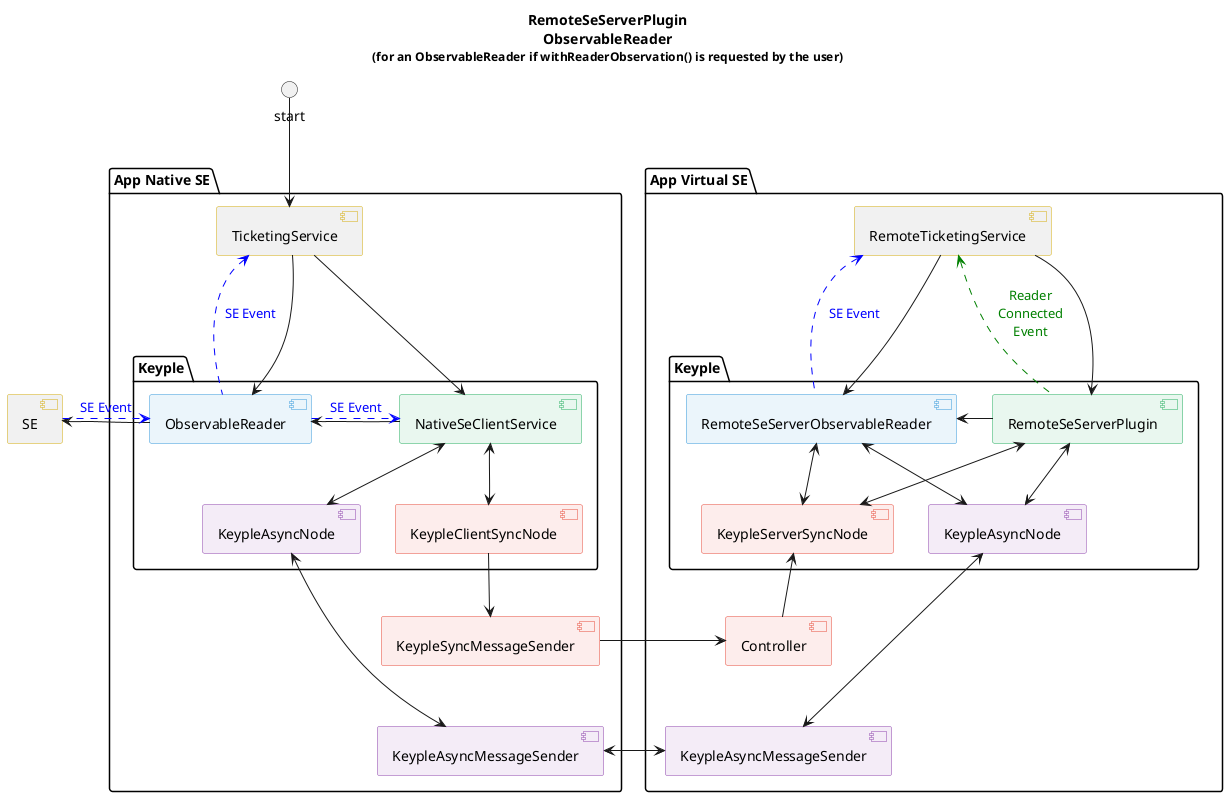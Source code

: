 @startuml
title
    RemoteSeServerPlugin
    ObservableReader
    <font size=12>(for an ObservableReader if withReaderObservation() is requested by the user)
end title

' == THEME ==

'Couleurs issues de : https://htmlcolorcodes.com/fr/tableau-de-couleur/tableau-de-couleur-design-plat/
skinparam Shadowing false
skinparam component {
    BorderColor #D4AC0D
    ' Red
    BackgroundColor<<red>> #FDEDEC
    BorderColor<<red>> #E74C3C
    ' Purple
    BackgroundColor<<purple>> #F4ECF7
    BorderColor<<purple>> #8E44AD
    ' blue
    BackgroundColor<<blue>> #EBF5FB
    BorderColor<<blue>> #3498DB
    ' Green
    BackgroundColor<<green>> #E9F7EF
    BorderColor<<green>> #27AE60
    ' Grey
    BackgroundColor<<grey>> #EAECEE
    BorderColor<<grey>> #2C3E50
}
hide <<red>> stereotype
hide <<purple>> stereotype
hide <<blue>> stereotype
hide <<green>> stereotype
hide <<grey>> stereotype

' == CONTENT ==

[SE]
package "App Native SE" {
    [TicketingService] as slave
    package "Keyple" as nativeKeyple {
        [ObservableReader] <<blue>>
        [NativeSeClientService] <<green>>
        [KeypleClientSyncNode] <<red>>
        [KeypleAsyncNode] as nativeAsyncNode <<purple>>
    }
    [KeypleSyncMessageSender] <<red>>
    [KeypleAsyncMessageSender] as nativeAsyncSender <<purple>>
}
package "App Virtual SE" {
    [RemoteTicketingService] as master
    package "Keyple" as virtualKeyple {
        [RemoteSeServerObservableReader] <<blue>>
        [RemoteSeServerPlugin] <<green>>
        [KeypleServerSyncNode] <<red>>
        [KeypleAsyncNode] as virtualAsyncNode <<purple>>
    }
    [Controller] <<red>>
    [KeypleAsyncMessageSender] as virtualAsyncSender <<purple>>
}

'utilisation
slave <-up- start
[ObservableReader] -left-> [SE]
[SE] .right.> [ObservableReader] #Blue : <color:blue>SE Event
slave --> [ObservableReader]
[ObservableReader] .up.> slave #Blue : <color:blue>SE Event
slave --> [NativeSeClientService]
[NativeSeClientService] -left-> [ObservableReader]
[ObservableReader] .right.> [NativeSeClientService] #Blue : <color:blue>SE Event
[NativeSeClientService] <--> [KeypleClientSyncNode]
[NativeSeClientService] <--> nativeAsyncNode
[KeypleClientSyncNode] --> [KeypleSyncMessageSender]
nativeAsyncNode <--> nativeAsyncSender

master --> [RemoteSeServerObservableReader]
[RemoteSeServerObservableReader] .up.> master #Blue : <color:blue>SE Event
master --> [RemoteSeServerPlugin]
[RemoteSeServerPlugin] .up.> master #Green : <color:green>Reader\n<color:green>Connected\n<color:green>Event
[RemoteSeServerPlugin] -> [RemoteSeServerObservableReader]
[RemoteSeServerPlugin] <--> [KeypleServerSyncNode]
[RemoteSeServerPlugin] <--> virtualAsyncNode
[RemoteSeServerObservableReader] <--> virtualAsyncNode
[RemoteSeServerObservableReader] <--> [KeypleServerSyncNode]
[Controller] -up-> [KeypleServerSyncNode]
virtualAsyncSender <-up-> virtualAsyncNode

[KeypleSyncMessageSender] -> [Controller]
nativeAsyncSender <-> virtualAsyncSender

' == LAYOUT ==
[KeypleSyncMessageSender] -[hidden]- nativeAsyncSender
[Controller] -[hidden]- virtualAsyncSender
nativeAsyncNode -[hidden]right- [KeypleClientSyncNode]
[KeypleServerSyncNode] -[hidden]right- virtualAsyncNode

@enduml